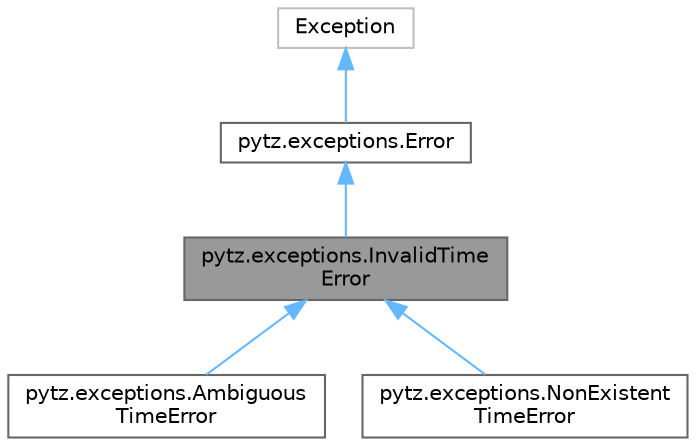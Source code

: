 digraph "pytz.exceptions.InvalidTimeError"
{
 // LATEX_PDF_SIZE
  bgcolor="transparent";
  edge [fontname=Helvetica,fontsize=10,labelfontname=Helvetica,labelfontsize=10];
  node [fontname=Helvetica,fontsize=10,shape=box,height=0.2,width=0.4];
  Node1 [id="Node000001",label="pytz.exceptions.InvalidTime\lError",height=0.2,width=0.4,color="gray40", fillcolor="grey60", style="filled", fontcolor="black",tooltip=" "];
  Node2 -> Node1 [id="edge5_Node000001_Node000002",dir="back",color="steelblue1",style="solid",tooltip=" "];
  Node2 [id="Node000002",label="pytz.exceptions.Error",height=0.2,width=0.4,color="gray40", fillcolor="white", style="filled",URL="$d2/db4/classpytz_1_1exceptions_1_1Error.html",tooltip=" "];
  Node3 -> Node2 [id="edge6_Node000002_Node000003",dir="back",color="steelblue1",style="solid",tooltip=" "];
  Node3 [id="Node000003",label="Exception",height=0.2,width=0.4,color="grey75", fillcolor="white", style="filled",URL="$d4/d67/classException.html",tooltip=" "];
  Node1 -> Node4 [id="edge7_Node000001_Node000004",dir="back",color="steelblue1",style="solid",tooltip=" "];
  Node4 [id="Node000004",label="pytz.exceptions.Ambiguous\lTimeError",height=0.2,width=0.4,color="gray40", fillcolor="white", style="filled",URL="$da/dd4/classpytz_1_1exceptions_1_1AmbiguousTimeError.html",tooltip=" "];
  Node1 -> Node5 [id="edge8_Node000001_Node000005",dir="back",color="steelblue1",style="solid",tooltip=" "];
  Node5 [id="Node000005",label="pytz.exceptions.NonExistent\lTimeError",height=0.2,width=0.4,color="gray40", fillcolor="white", style="filled",URL="$d5/dcb/classpytz_1_1exceptions_1_1NonExistentTimeError.html",tooltip=" "];
}
